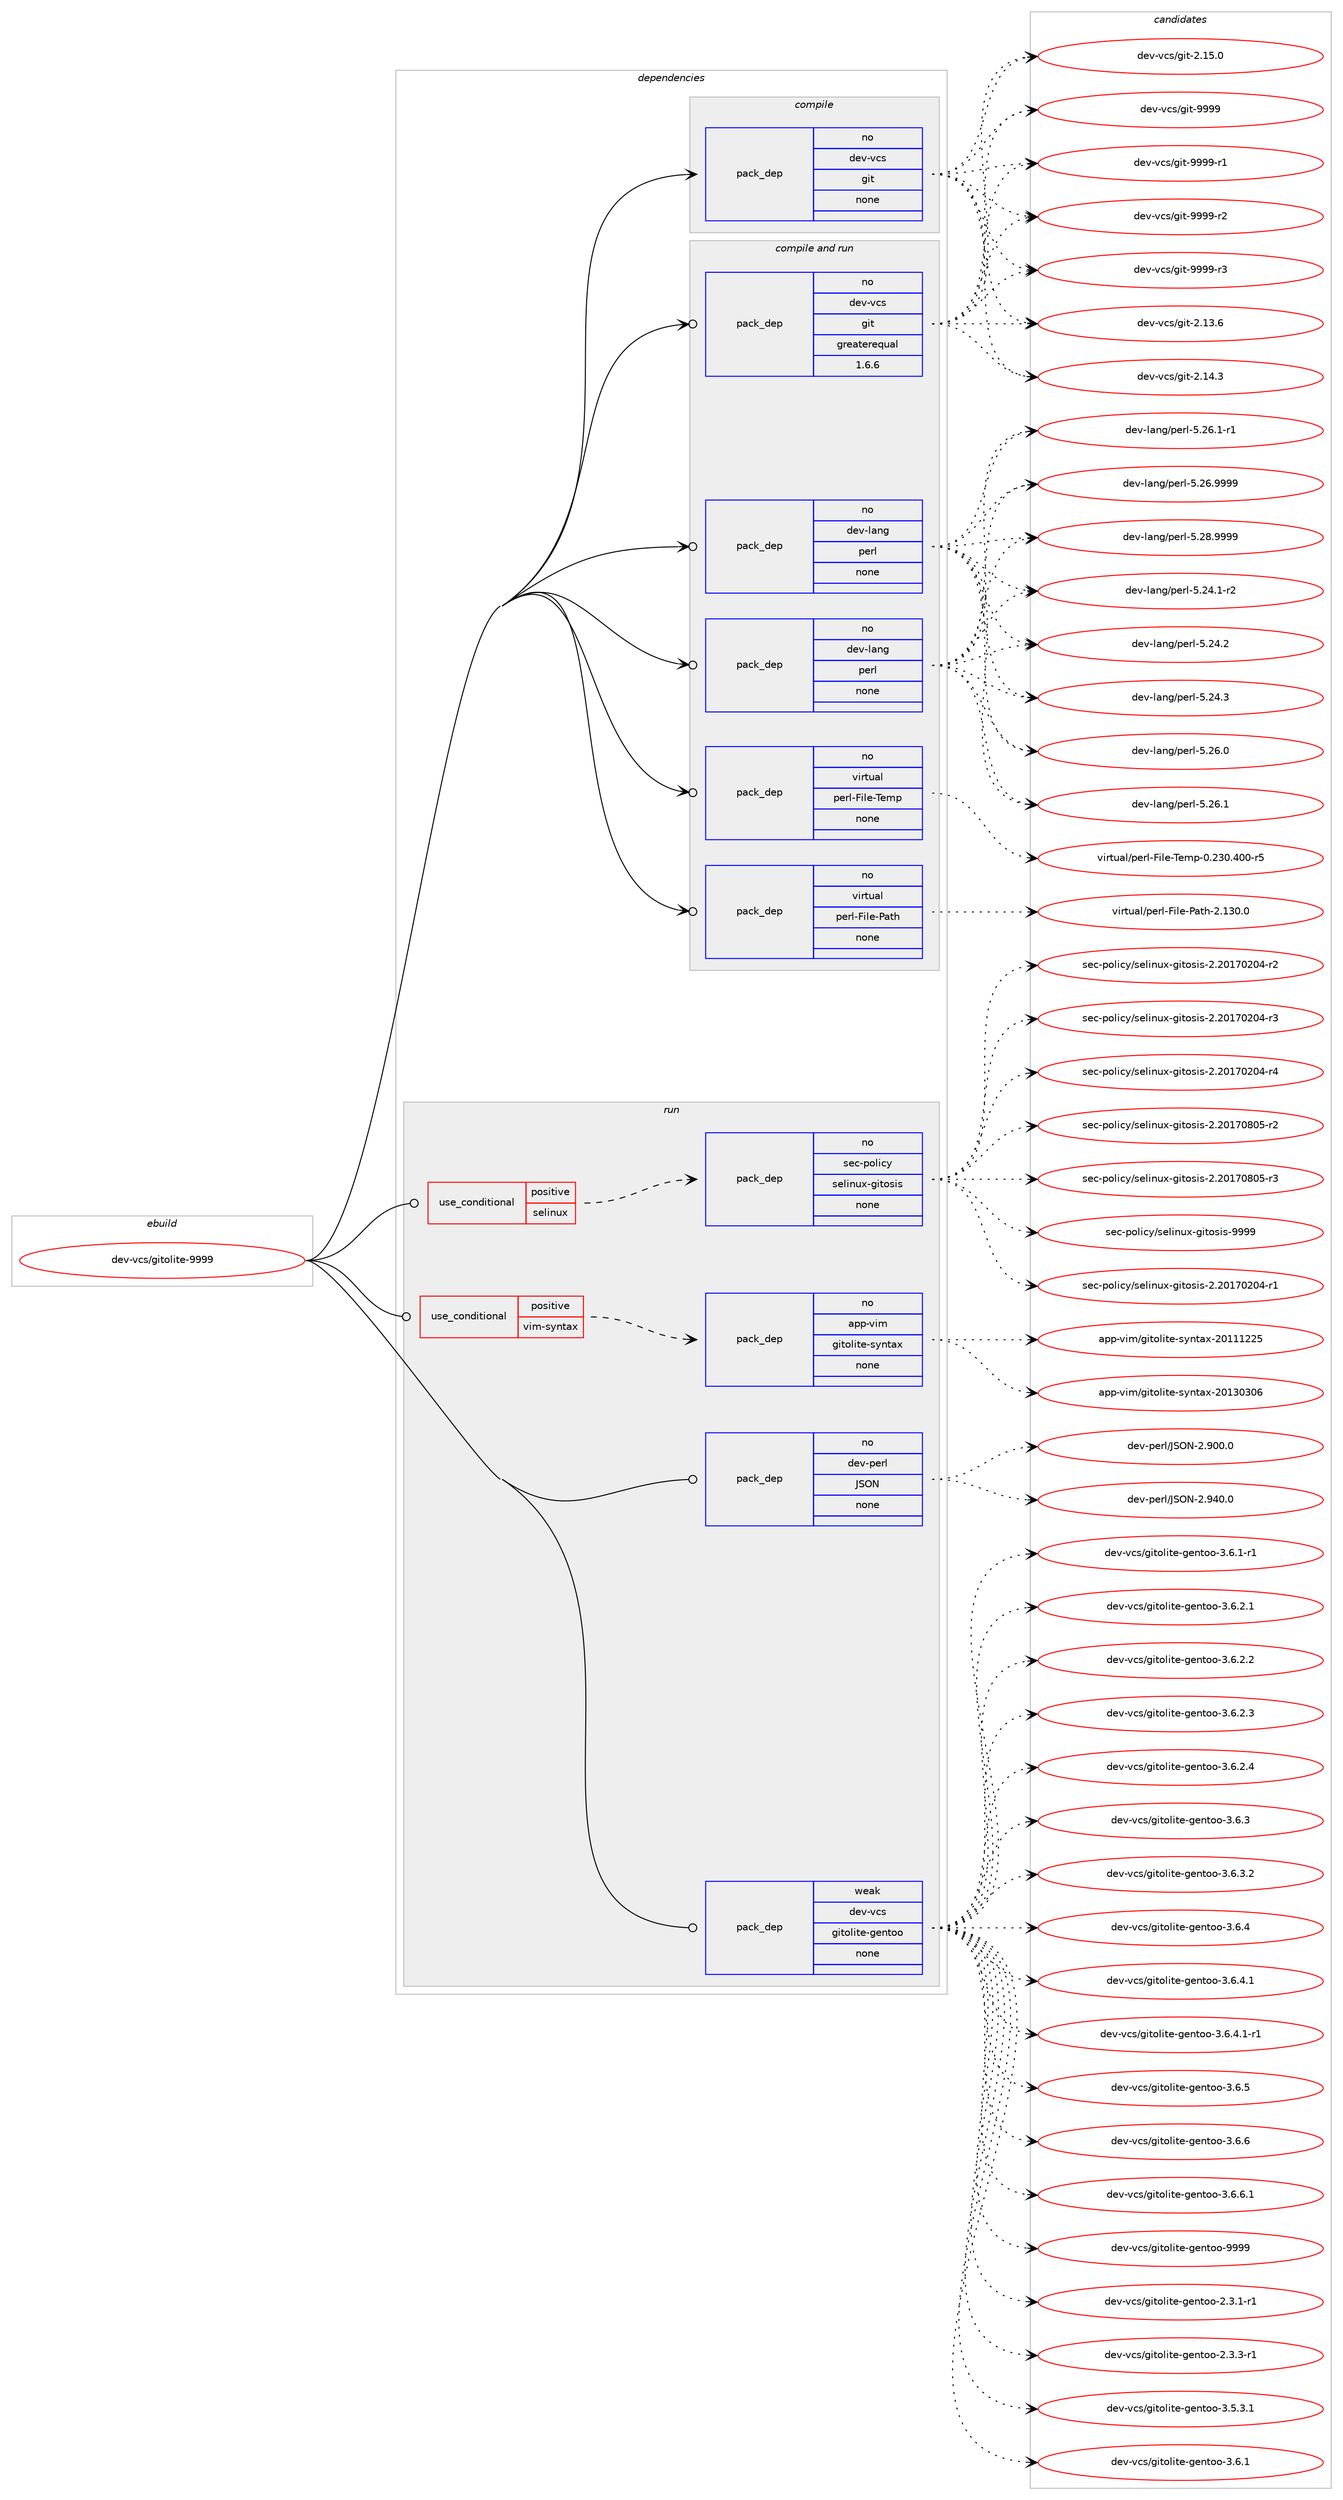digraph prolog {

# *************
# Graph options
# *************

newrank=true;
concentrate=true;
compound=true;
graph [rankdir=LR,fontname=Helvetica,fontsize=10,ranksep=1.5];#, ranksep=2.5, nodesep=0.2];
edge  [arrowhead=vee];
node  [fontname=Helvetica,fontsize=10];

# **********
# The ebuild
# **********

subgraph cluster_leftcol {
color=gray;
rank=same;
label=<<i>ebuild</i>>;
id [label="dev-vcs/gitolite-9999", color=red, width=4, href="../dev-vcs/gitolite-9999.svg"];
}

# ****************
# The dependencies
# ****************

subgraph cluster_midcol {
color=gray;
label=<<i>dependencies</i>>;
subgraph cluster_compile {
fillcolor="#eeeeee";
style=filled;
label=<<i>compile</i>>;
subgraph pack207639 {
dependency291304 [label=<<TABLE BORDER="0" CELLBORDER="1" CELLSPACING="0" CELLPADDING="4" WIDTH="220"><TR><TD ROWSPAN="6" CELLPADDING="30">pack_dep</TD></TR><TR><TD WIDTH="110">no</TD></TR><TR><TD>dev-vcs</TD></TR><TR><TD>git</TD></TR><TR><TD>none</TD></TR><TR><TD></TD></TR></TABLE>>, shape=none, color=blue];
}
id:e -> dependency291304:w [weight=20,style="solid",arrowhead="vee"];
}
subgraph cluster_compileandrun {
fillcolor="#eeeeee";
style=filled;
label=<<i>compile and run</i>>;
subgraph pack207640 {
dependency291305 [label=<<TABLE BORDER="0" CELLBORDER="1" CELLSPACING="0" CELLPADDING="4" WIDTH="220"><TR><TD ROWSPAN="6" CELLPADDING="30">pack_dep</TD></TR><TR><TD WIDTH="110">no</TD></TR><TR><TD>dev-lang</TD></TR><TR><TD>perl</TD></TR><TR><TD>none</TD></TR><TR><TD></TD></TR></TABLE>>, shape=none, color=blue];
}
id:e -> dependency291305:w [weight=20,style="solid",arrowhead="odotvee"];
subgraph pack207641 {
dependency291306 [label=<<TABLE BORDER="0" CELLBORDER="1" CELLSPACING="0" CELLPADDING="4" WIDTH="220"><TR><TD ROWSPAN="6" CELLPADDING="30">pack_dep</TD></TR><TR><TD WIDTH="110">no</TD></TR><TR><TD>dev-lang</TD></TR><TR><TD>perl</TD></TR><TR><TD>none</TD></TR><TR><TD></TD></TR></TABLE>>, shape=none, color=blue];
}
id:e -> dependency291306:w [weight=20,style="solid",arrowhead="odotvee"];
subgraph pack207642 {
dependency291307 [label=<<TABLE BORDER="0" CELLBORDER="1" CELLSPACING="0" CELLPADDING="4" WIDTH="220"><TR><TD ROWSPAN="6" CELLPADDING="30">pack_dep</TD></TR><TR><TD WIDTH="110">no</TD></TR><TR><TD>dev-vcs</TD></TR><TR><TD>git</TD></TR><TR><TD>greaterequal</TD></TR><TR><TD>1.6.6</TD></TR></TABLE>>, shape=none, color=blue];
}
id:e -> dependency291307:w [weight=20,style="solid",arrowhead="odotvee"];
subgraph pack207643 {
dependency291308 [label=<<TABLE BORDER="0" CELLBORDER="1" CELLSPACING="0" CELLPADDING="4" WIDTH="220"><TR><TD ROWSPAN="6" CELLPADDING="30">pack_dep</TD></TR><TR><TD WIDTH="110">no</TD></TR><TR><TD>virtual</TD></TR><TR><TD>perl-File-Path</TD></TR><TR><TD>none</TD></TR><TR><TD></TD></TR></TABLE>>, shape=none, color=blue];
}
id:e -> dependency291308:w [weight=20,style="solid",arrowhead="odotvee"];
subgraph pack207644 {
dependency291309 [label=<<TABLE BORDER="0" CELLBORDER="1" CELLSPACING="0" CELLPADDING="4" WIDTH="220"><TR><TD ROWSPAN="6" CELLPADDING="30">pack_dep</TD></TR><TR><TD WIDTH="110">no</TD></TR><TR><TD>virtual</TD></TR><TR><TD>perl-File-Temp</TD></TR><TR><TD>none</TD></TR><TR><TD></TD></TR></TABLE>>, shape=none, color=blue];
}
id:e -> dependency291309:w [weight=20,style="solid",arrowhead="odotvee"];
}
subgraph cluster_run {
fillcolor="#eeeeee";
style=filled;
label=<<i>run</i>>;
subgraph cond79335 {
dependency291310 [label=<<TABLE BORDER="0" CELLBORDER="1" CELLSPACING="0" CELLPADDING="4"><TR><TD ROWSPAN="3" CELLPADDING="10">use_conditional</TD></TR><TR><TD>positive</TD></TR><TR><TD>selinux</TD></TR></TABLE>>, shape=none, color=red];
subgraph pack207645 {
dependency291311 [label=<<TABLE BORDER="0" CELLBORDER="1" CELLSPACING="0" CELLPADDING="4" WIDTH="220"><TR><TD ROWSPAN="6" CELLPADDING="30">pack_dep</TD></TR><TR><TD WIDTH="110">no</TD></TR><TR><TD>sec-policy</TD></TR><TR><TD>selinux-gitosis</TD></TR><TR><TD>none</TD></TR><TR><TD></TD></TR></TABLE>>, shape=none, color=blue];
}
dependency291310:e -> dependency291311:w [weight=20,style="dashed",arrowhead="vee"];
}
id:e -> dependency291310:w [weight=20,style="solid",arrowhead="odot"];
subgraph cond79336 {
dependency291312 [label=<<TABLE BORDER="0" CELLBORDER="1" CELLSPACING="0" CELLPADDING="4"><TR><TD ROWSPAN="3" CELLPADDING="10">use_conditional</TD></TR><TR><TD>positive</TD></TR><TR><TD>vim-syntax</TD></TR></TABLE>>, shape=none, color=red];
subgraph pack207646 {
dependency291313 [label=<<TABLE BORDER="0" CELLBORDER="1" CELLSPACING="0" CELLPADDING="4" WIDTH="220"><TR><TD ROWSPAN="6" CELLPADDING="30">pack_dep</TD></TR><TR><TD WIDTH="110">no</TD></TR><TR><TD>app-vim</TD></TR><TR><TD>gitolite-syntax</TD></TR><TR><TD>none</TD></TR><TR><TD></TD></TR></TABLE>>, shape=none, color=blue];
}
dependency291312:e -> dependency291313:w [weight=20,style="dashed",arrowhead="vee"];
}
id:e -> dependency291312:w [weight=20,style="solid",arrowhead="odot"];
subgraph pack207647 {
dependency291314 [label=<<TABLE BORDER="0" CELLBORDER="1" CELLSPACING="0" CELLPADDING="4" WIDTH="220"><TR><TD ROWSPAN="6" CELLPADDING="30">pack_dep</TD></TR><TR><TD WIDTH="110">no</TD></TR><TR><TD>dev-perl</TD></TR><TR><TD>JSON</TD></TR><TR><TD>none</TD></TR><TR><TD></TD></TR></TABLE>>, shape=none, color=blue];
}
id:e -> dependency291314:w [weight=20,style="solid",arrowhead="odot"];
subgraph pack207648 {
dependency291315 [label=<<TABLE BORDER="0" CELLBORDER="1" CELLSPACING="0" CELLPADDING="4" WIDTH="220"><TR><TD ROWSPAN="6" CELLPADDING="30">pack_dep</TD></TR><TR><TD WIDTH="110">weak</TD></TR><TR><TD>dev-vcs</TD></TR><TR><TD>gitolite-gentoo</TD></TR><TR><TD>none</TD></TR><TR><TD></TD></TR></TABLE>>, shape=none, color=blue];
}
id:e -> dependency291315:w [weight=20,style="solid",arrowhead="odot"];
}
}

# **************
# The candidates
# **************

subgraph cluster_choices {
rank=same;
color=gray;
label=<<i>candidates</i>>;

subgraph choice207639 {
color=black;
nodesep=1;
choice10010111845118991154710310511645504649514654 [label="dev-vcs/git-2.13.6", color=red, width=4,href="../dev-vcs/git-2.13.6.svg"];
choice10010111845118991154710310511645504649524651 [label="dev-vcs/git-2.14.3", color=red, width=4,href="../dev-vcs/git-2.14.3.svg"];
choice10010111845118991154710310511645504649534648 [label="dev-vcs/git-2.15.0", color=red, width=4,href="../dev-vcs/git-2.15.0.svg"];
choice1001011184511899115471031051164557575757 [label="dev-vcs/git-9999", color=red, width=4,href="../dev-vcs/git-9999.svg"];
choice10010111845118991154710310511645575757574511449 [label="dev-vcs/git-9999-r1", color=red, width=4,href="../dev-vcs/git-9999-r1.svg"];
choice10010111845118991154710310511645575757574511450 [label="dev-vcs/git-9999-r2", color=red, width=4,href="../dev-vcs/git-9999-r2.svg"];
choice10010111845118991154710310511645575757574511451 [label="dev-vcs/git-9999-r3", color=red, width=4,href="../dev-vcs/git-9999-r3.svg"];
dependency291304:e -> choice10010111845118991154710310511645504649514654:w [style=dotted,weight="100"];
dependency291304:e -> choice10010111845118991154710310511645504649524651:w [style=dotted,weight="100"];
dependency291304:e -> choice10010111845118991154710310511645504649534648:w [style=dotted,weight="100"];
dependency291304:e -> choice1001011184511899115471031051164557575757:w [style=dotted,weight="100"];
dependency291304:e -> choice10010111845118991154710310511645575757574511449:w [style=dotted,weight="100"];
dependency291304:e -> choice10010111845118991154710310511645575757574511450:w [style=dotted,weight="100"];
dependency291304:e -> choice10010111845118991154710310511645575757574511451:w [style=dotted,weight="100"];
}
subgraph choice207640 {
color=black;
nodesep=1;
choice100101118451089711010347112101114108455346505246494511450 [label="dev-lang/perl-5.24.1-r2", color=red, width=4,href="../dev-lang/perl-5.24.1-r2.svg"];
choice10010111845108971101034711210111410845534650524650 [label="dev-lang/perl-5.24.2", color=red, width=4,href="../dev-lang/perl-5.24.2.svg"];
choice10010111845108971101034711210111410845534650524651 [label="dev-lang/perl-5.24.3", color=red, width=4,href="../dev-lang/perl-5.24.3.svg"];
choice10010111845108971101034711210111410845534650544648 [label="dev-lang/perl-5.26.0", color=red, width=4,href="../dev-lang/perl-5.26.0.svg"];
choice10010111845108971101034711210111410845534650544649 [label="dev-lang/perl-5.26.1", color=red, width=4,href="../dev-lang/perl-5.26.1.svg"];
choice100101118451089711010347112101114108455346505446494511449 [label="dev-lang/perl-5.26.1-r1", color=red, width=4,href="../dev-lang/perl-5.26.1-r1.svg"];
choice10010111845108971101034711210111410845534650544657575757 [label="dev-lang/perl-5.26.9999", color=red, width=4,href="../dev-lang/perl-5.26.9999.svg"];
choice10010111845108971101034711210111410845534650564657575757 [label="dev-lang/perl-5.28.9999", color=red, width=4,href="../dev-lang/perl-5.28.9999.svg"];
dependency291305:e -> choice100101118451089711010347112101114108455346505246494511450:w [style=dotted,weight="100"];
dependency291305:e -> choice10010111845108971101034711210111410845534650524650:w [style=dotted,weight="100"];
dependency291305:e -> choice10010111845108971101034711210111410845534650524651:w [style=dotted,weight="100"];
dependency291305:e -> choice10010111845108971101034711210111410845534650544648:w [style=dotted,weight="100"];
dependency291305:e -> choice10010111845108971101034711210111410845534650544649:w [style=dotted,weight="100"];
dependency291305:e -> choice100101118451089711010347112101114108455346505446494511449:w [style=dotted,weight="100"];
dependency291305:e -> choice10010111845108971101034711210111410845534650544657575757:w [style=dotted,weight="100"];
dependency291305:e -> choice10010111845108971101034711210111410845534650564657575757:w [style=dotted,weight="100"];
}
subgraph choice207641 {
color=black;
nodesep=1;
choice100101118451089711010347112101114108455346505246494511450 [label="dev-lang/perl-5.24.1-r2", color=red, width=4,href="../dev-lang/perl-5.24.1-r2.svg"];
choice10010111845108971101034711210111410845534650524650 [label="dev-lang/perl-5.24.2", color=red, width=4,href="../dev-lang/perl-5.24.2.svg"];
choice10010111845108971101034711210111410845534650524651 [label="dev-lang/perl-5.24.3", color=red, width=4,href="../dev-lang/perl-5.24.3.svg"];
choice10010111845108971101034711210111410845534650544648 [label="dev-lang/perl-5.26.0", color=red, width=4,href="../dev-lang/perl-5.26.0.svg"];
choice10010111845108971101034711210111410845534650544649 [label="dev-lang/perl-5.26.1", color=red, width=4,href="../dev-lang/perl-5.26.1.svg"];
choice100101118451089711010347112101114108455346505446494511449 [label="dev-lang/perl-5.26.1-r1", color=red, width=4,href="../dev-lang/perl-5.26.1-r1.svg"];
choice10010111845108971101034711210111410845534650544657575757 [label="dev-lang/perl-5.26.9999", color=red, width=4,href="../dev-lang/perl-5.26.9999.svg"];
choice10010111845108971101034711210111410845534650564657575757 [label="dev-lang/perl-5.28.9999", color=red, width=4,href="../dev-lang/perl-5.28.9999.svg"];
dependency291306:e -> choice100101118451089711010347112101114108455346505246494511450:w [style=dotted,weight="100"];
dependency291306:e -> choice10010111845108971101034711210111410845534650524650:w [style=dotted,weight="100"];
dependency291306:e -> choice10010111845108971101034711210111410845534650524651:w [style=dotted,weight="100"];
dependency291306:e -> choice10010111845108971101034711210111410845534650544648:w [style=dotted,weight="100"];
dependency291306:e -> choice10010111845108971101034711210111410845534650544649:w [style=dotted,weight="100"];
dependency291306:e -> choice100101118451089711010347112101114108455346505446494511449:w [style=dotted,weight="100"];
dependency291306:e -> choice10010111845108971101034711210111410845534650544657575757:w [style=dotted,weight="100"];
dependency291306:e -> choice10010111845108971101034711210111410845534650564657575757:w [style=dotted,weight="100"];
}
subgraph choice207642 {
color=black;
nodesep=1;
choice10010111845118991154710310511645504649514654 [label="dev-vcs/git-2.13.6", color=red, width=4,href="../dev-vcs/git-2.13.6.svg"];
choice10010111845118991154710310511645504649524651 [label="dev-vcs/git-2.14.3", color=red, width=4,href="../dev-vcs/git-2.14.3.svg"];
choice10010111845118991154710310511645504649534648 [label="dev-vcs/git-2.15.0", color=red, width=4,href="../dev-vcs/git-2.15.0.svg"];
choice1001011184511899115471031051164557575757 [label="dev-vcs/git-9999", color=red, width=4,href="../dev-vcs/git-9999.svg"];
choice10010111845118991154710310511645575757574511449 [label="dev-vcs/git-9999-r1", color=red, width=4,href="../dev-vcs/git-9999-r1.svg"];
choice10010111845118991154710310511645575757574511450 [label="dev-vcs/git-9999-r2", color=red, width=4,href="../dev-vcs/git-9999-r2.svg"];
choice10010111845118991154710310511645575757574511451 [label="dev-vcs/git-9999-r3", color=red, width=4,href="../dev-vcs/git-9999-r3.svg"];
dependency291307:e -> choice10010111845118991154710310511645504649514654:w [style=dotted,weight="100"];
dependency291307:e -> choice10010111845118991154710310511645504649524651:w [style=dotted,weight="100"];
dependency291307:e -> choice10010111845118991154710310511645504649534648:w [style=dotted,weight="100"];
dependency291307:e -> choice1001011184511899115471031051164557575757:w [style=dotted,weight="100"];
dependency291307:e -> choice10010111845118991154710310511645575757574511449:w [style=dotted,weight="100"];
dependency291307:e -> choice10010111845118991154710310511645575757574511450:w [style=dotted,weight="100"];
dependency291307:e -> choice10010111845118991154710310511645575757574511451:w [style=dotted,weight="100"];
}
subgraph choice207643 {
color=black;
nodesep=1;
choice118105114116117971084711210111410845701051081014580971161044550464951484648 [label="virtual/perl-File-Path-2.130.0", color=red, width=4,href="../virtual/perl-File-Path-2.130.0.svg"];
dependency291308:e -> choice118105114116117971084711210111410845701051081014580971161044550464951484648:w [style=dotted,weight="100"];
}
subgraph choice207644 {
color=black;
nodesep=1;
choice118105114116117971084711210111410845701051081014584101109112454846505148465248484511453 [label="virtual/perl-File-Temp-0.230.400-r5", color=red, width=4,href="../virtual/perl-File-Temp-0.230.400-r5.svg"];
dependency291309:e -> choice118105114116117971084711210111410845701051081014584101109112454846505148465248484511453:w [style=dotted,weight="100"];
}
subgraph choice207645 {
color=black;
nodesep=1;
choice115101994511211110810599121471151011081051101171204510310511611111510511545504650484955485048524511449 [label="sec-policy/selinux-gitosis-2.20170204-r1", color=red, width=4,href="../sec-policy/selinux-gitosis-2.20170204-r1.svg"];
choice115101994511211110810599121471151011081051101171204510310511611111510511545504650484955485048524511450 [label="sec-policy/selinux-gitosis-2.20170204-r2", color=red, width=4,href="../sec-policy/selinux-gitosis-2.20170204-r2.svg"];
choice115101994511211110810599121471151011081051101171204510310511611111510511545504650484955485048524511451 [label="sec-policy/selinux-gitosis-2.20170204-r3", color=red, width=4,href="../sec-policy/selinux-gitosis-2.20170204-r3.svg"];
choice115101994511211110810599121471151011081051101171204510310511611111510511545504650484955485048524511452 [label="sec-policy/selinux-gitosis-2.20170204-r4", color=red, width=4,href="../sec-policy/selinux-gitosis-2.20170204-r4.svg"];
choice115101994511211110810599121471151011081051101171204510310511611111510511545504650484955485648534511450 [label="sec-policy/selinux-gitosis-2.20170805-r2", color=red, width=4,href="../sec-policy/selinux-gitosis-2.20170805-r2.svg"];
choice115101994511211110810599121471151011081051101171204510310511611111510511545504650484955485648534511451 [label="sec-policy/selinux-gitosis-2.20170805-r3", color=red, width=4,href="../sec-policy/selinux-gitosis-2.20170805-r3.svg"];
choice11510199451121111081059912147115101108105110117120451031051161111151051154557575757 [label="sec-policy/selinux-gitosis-9999", color=red, width=4,href="../sec-policy/selinux-gitosis-9999.svg"];
dependency291311:e -> choice115101994511211110810599121471151011081051101171204510310511611111510511545504650484955485048524511449:w [style=dotted,weight="100"];
dependency291311:e -> choice115101994511211110810599121471151011081051101171204510310511611111510511545504650484955485048524511450:w [style=dotted,weight="100"];
dependency291311:e -> choice115101994511211110810599121471151011081051101171204510310511611111510511545504650484955485048524511451:w [style=dotted,weight="100"];
dependency291311:e -> choice115101994511211110810599121471151011081051101171204510310511611111510511545504650484955485048524511452:w [style=dotted,weight="100"];
dependency291311:e -> choice115101994511211110810599121471151011081051101171204510310511611111510511545504650484955485648534511450:w [style=dotted,weight="100"];
dependency291311:e -> choice115101994511211110810599121471151011081051101171204510310511611111510511545504650484955485648534511451:w [style=dotted,weight="100"];
dependency291311:e -> choice11510199451121111081059912147115101108105110117120451031051161111151051154557575757:w [style=dotted,weight="100"];
}
subgraph choice207646 {
color=black;
nodesep=1;
choice9711211245118105109471031051161111081051161014511512111011697120455048494949505053 [label="app-vim/gitolite-syntax-20111225", color=red, width=4,href="../app-vim/gitolite-syntax-20111225.svg"];
choice9711211245118105109471031051161111081051161014511512111011697120455048495148514854 [label="app-vim/gitolite-syntax-20130306", color=red, width=4,href="../app-vim/gitolite-syntax-20130306.svg"];
dependency291313:e -> choice9711211245118105109471031051161111081051161014511512111011697120455048494949505053:w [style=dotted,weight="100"];
dependency291313:e -> choice9711211245118105109471031051161111081051161014511512111011697120455048495148514854:w [style=dotted,weight="100"];
}
subgraph choice207647 {
color=black;
nodesep=1;
choice1001011184511210111410847748379784550465748484648 [label="dev-perl/JSON-2.900.0", color=red, width=4,href="../dev-perl/JSON-2.900.0.svg"];
choice1001011184511210111410847748379784550465752484648 [label="dev-perl/JSON-2.940.0", color=red, width=4,href="../dev-perl/JSON-2.940.0.svg"];
dependency291314:e -> choice1001011184511210111410847748379784550465748484648:w [style=dotted,weight="100"];
dependency291314:e -> choice1001011184511210111410847748379784550465752484648:w [style=dotted,weight="100"];
}
subgraph choice207648 {
color=black;
nodesep=1;
choice100101118451189911547103105116111108105116101451031011101161111114550465146494511449 [label="dev-vcs/gitolite-gentoo-2.3.1-r1", color=red, width=4,href="../dev-vcs/gitolite-gentoo-2.3.1-r1.svg"];
choice100101118451189911547103105116111108105116101451031011101161111114550465146514511449 [label="dev-vcs/gitolite-gentoo-2.3.3-r1", color=red, width=4,href="../dev-vcs/gitolite-gentoo-2.3.3-r1.svg"];
choice100101118451189911547103105116111108105116101451031011101161111114551465346514649 [label="dev-vcs/gitolite-gentoo-3.5.3.1", color=red, width=4,href="../dev-vcs/gitolite-gentoo-3.5.3.1.svg"];
choice10010111845118991154710310511611110810511610145103101110116111111455146544649 [label="dev-vcs/gitolite-gentoo-3.6.1", color=red, width=4,href="../dev-vcs/gitolite-gentoo-3.6.1.svg"];
choice100101118451189911547103105116111108105116101451031011101161111114551465446494511449 [label="dev-vcs/gitolite-gentoo-3.6.1-r1", color=red, width=4,href="../dev-vcs/gitolite-gentoo-3.6.1-r1.svg"];
choice100101118451189911547103105116111108105116101451031011101161111114551465446504649 [label="dev-vcs/gitolite-gentoo-3.6.2.1", color=red, width=4,href="../dev-vcs/gitolite-gentoo-3.6.2.1.svg"];
choice100101118451189911547103105116111108105116101451031011101161111114551465446504650 [label="dev-vcs/gitolite-gentoo-3.6.2.2", color=red, width=4,href="../dev-vcs/gitolite-gentoo-3.6.2.2.svg"];
choice100101118451189911547103105116111108105116101451031011101161111114551465446504651 [label="dev-vcs/gitolite-gentoo-3.6.2.3", color=red, width=4,href="../dev-vcs/gitolite-gentoo-3.6.2.3.svg"];
choice100101118451189911547103105116111108105116101451031011101161111114551465446504652 [label="dev-vcs/gitolite-gentoo-3.6.2.4", color=red, width=4,href="../dev-vcs/gitolite-gentoo-3.6.2.4.svg"];
choice10010111845118991154710310511611110810511610145103101110116111111455146544651 [label="dev-vcs/gitolite-gentoo-3.6.3", color=red, width=4,href="../dev-vcs/gitolite-gentoo-3.6.3.svg"];
choice100101118451189911547103105116111108105116101451031011101161111114551465446514650 [label="dev-vcs/gitolite-gentoo-3.6.3.2", color=red, width=4,href="../dev-vcs/gitolite-gentoo-3.6.3.2.svg"];
choice10010111845118991154710310511611110810511610145103101110116111111455146544652 [label="dev-vcs/gitolite-gentoo-3.6.4", color=red, width=4,href="../dev-vcs/gitolite-gentoo-3.6.4.svg"];
choice100101118451189911547103105116111108105116101451031011101161111114551465446524649 [label="dev-vcs/gitolite-gentoo-3.6.4.1", color=red, width=4,href="../dev-vcs/gitolite-gentoo-3.6.4.1.svg"];
choice1001011184511899115471031051161111081051161014510310111011611111145514654465246494511449 [label="dev-vcs/gitolite-gentoo-3.6.4.1-r1", color=red, width=4,href="../dev-vcs/gitolite-gentoo-3.6.4.1-r1.svg"];
choice10010111845118991154710310511611110810511610145103101110116111111455146544653 [label="dev-vcs/gitolite-gentoo-3.6.5", color=red, width=4,href="../dev-vcs/gitolite-gentoo-3.6.5.svg"];
choice10010111845118991154710310511611110810511610145103101110116111111455146544654 [label="dev-vcs/gitolite-gentoo-3.6.6", color=red, width=4,href="../dev-vcs/gitolite-gentoo-3.6.6.svg"];
choice100101118451189911547103105116111108105116101451031011101161111114551465446544649 [label="dev-vcs/gitolite-gentoo-3.6.6.1", color=red, width=4,href="../dev-vcs/gitolite-gentoo-3.6.6.1.svg"];
choice100101118451189911547103105116111108105116101451031011101161111114557575757 [label="dev-vcs/gitolite-gentoo-9999", color=red, width=4,href="../dev-vcs/gitolite-gentoo-9999.svg"];
dependency291315:e -> choice100101118451189911547103105116111108105116101451031011101161111114550465146494511449:w [style=dotted,weight="100"];
dependency291315:e -> choice100101118451189911547103105116111108105116101451031011101161111114550465146514511449:w [style=dotted,weight="100"];
dependency291315:e -> choice100101118451189911547103105116111108105116101451031011101161111114551465346514649:w [style=dotted,weight="100"];
dependency291315:e -> choice10010111845118991154710310511611110810511610145103101110116111111455146544649:w [style=dotted,weight="100"];
dependency291315:e -> choice100101118451189911547103105116111108105116101451031011101161111114551465446494511449:w [style=dotted,weight="100"];
dependency291315:e -> choice100101118451189911547103105116111108105116101451031011101161111114551465446504649:w [style=dotted,weight="100"];
dependency291315:e -> choice100101118451189911547103105116111108105116101451031011101161111114551465446504650:w [style=dotted,weight="100"];
dependency291315:e -> choice100101118451189911547103105116111108105116101451031011101161111114551465446504651:w [style=dotted,weight="100"];
dependency291315:e -> choice100101118451189911547103105116111108105116101451031011101161111114551465446504652:w [style=dotted,weight="100"];
dependency291315:e -> choice10010111845118991154710310511611110810511610145103101110116111111455146544651:w [style=dotted,weight="100"];
dependency291315:e -> choice100101118451189911547103105116111108105116101451031011101161111114551465446514650:w [style=dotted,weight="100"];
dependency291315:e -> choice10010111845118991154710310511611110810511610145103101110116111111455146544652:w [style=dotted,weight="100"];
dependency291315:e -> choice100101118451189911547103105116111108105116101451031011101161111114551465446524649:w [style=dotted,weight="100"];
dependency291315:e -> choice1001011184511899115471031051161111081051161014510310111011611111145514654465246494511449:w [style=dotted,weight="100"];
dependency291315:e -> choice10010111845118991154710310511611110810511610145103101110116111111455146544653:w [style=dotted,weight="100"];
dependency291315:e -> choice10010111845118991154710310511611110810511610145103101110116111111455146544654:w [style=dotted,weight="100"];
dependency291315:e -> choice100101118451189911547103105116111108105116101451031011101161111114551465446544649:w [style=dotted,weight="100"];
dependency291315:e -> choice100101118451189911547103105116111108105116101451031011101161111114557575757:w [style=dotted,weight="100"];
}
}

}
